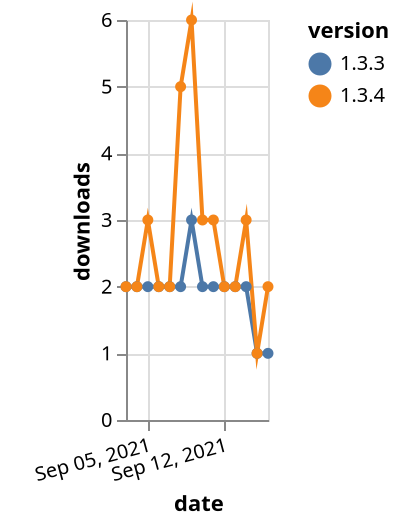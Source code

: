 {"$schema": "https://vega.github.io/schema/vega-lite/v5.json", "description": "A simple bar chart with embedded data.", "data": {"values": [{"date": "2021-09-03", "total": 2537, "delta": 2, "version": "1.3.3"}, {"date": "2021-09-04", "total": 2539, "delta": 2, "version": "1.3.3"}, {"date": "2021-09-05", "total": 2541, "delta": 2, "version": "1.3.3"}, {"date": "2021-09-06", "total": 2543, "delta": 2, "version": "1.3.3"}, {"date": "2021-09-07", "total": 2545, "delta": 2, "version": "1.3.3"}, {"date": "2021-09-08", "total": 2547, "delta": 2, "version": "1.3.3"}, {"date": "2021-09-09", "total": 2550, "delta": 3, "version": "1.3.3"}, {"date": "2021-09-10", "total": 2552, "delta": 2, "version": "1.3.3"}, {"date": "2021-09-11", "total": 2554, "delta": 2, "version": "1.3.3"}, {"date": "2021-09-12", "total": 2556, "delta": 2, "version": "1.3.3"}, {"date": "2021-09-13", "total": 2558, "delta": 2, "version": "1.3.3"}, {"date": "2021-09-14", "total": 2560, "delta": 2, "version": "1.3.3"}, {"date": "2021-09-15", "total": 2561, "delta": 1, "version": "1.3.3"}, {"date": "2021-09-16", "total": 2562, "delta": 1, "version": "1.3.3"}, {"date": "2021-09-03", "total": 2616, "delta": 2, "version": "1.3.4"}, {"date": "2021-09-04", "total": 2618, "delta": 2, "version": "1.3.4"}, {"date": "2021-09-05", "total": 2621, "delta": 3, "version": "1.3.4"}, {"date": "2021-09-06", "total": 2623, "delta": 2, "version": "1.3.4"}, {"date": "2021-09-07", "total": 2625, "delta": 2, "version": "1.3.4"}, {"date": "2021-09-08", "total": 2630, "delta": 5, "version": "1.3.4"}, {"date": "2021-09-09", "total": 2636, "delta": 6, "version": "1.3.4"}, {"date": "2021-09-10", "total": 2639, "delta": 3, "version": "1.3.4"}, {"date": "2021-09-11", "total": 2642, "delta": 3, "version": "1.3.4"}, {"date": "2021-09-12", "total": 2644, "delta": 2, "version": "1.3.4"}, {"date": "2021-09-13", "total": 2646, "delta": 2, "version": "1.3.4"}, {"date": "2021-09-14", "total": 2649, "delta": 3, "version": "1.3.4"}, {"date": "2021-09-15", "total": 2650, "delta": 1, "version": "1.3.4"}, {"date": "2021-09-16", "total": 2652, "delta": 2, "version": "1.3.4"}]}, "width": "container", "mark": {"type": "line", "point": {"filled": true}}, "encoding": {"x": {"field": "date", "type": "temporal", "timeUnit": "yearmonthdate", "title": "date", "axis": {"labelAngle": -15}}, "y": {"field": "delta", "type": "quantitative", "title": "downloads"}, "color": {"field": "version", "type": "nominal"}, "tooltip": {"field": "delta"}}}